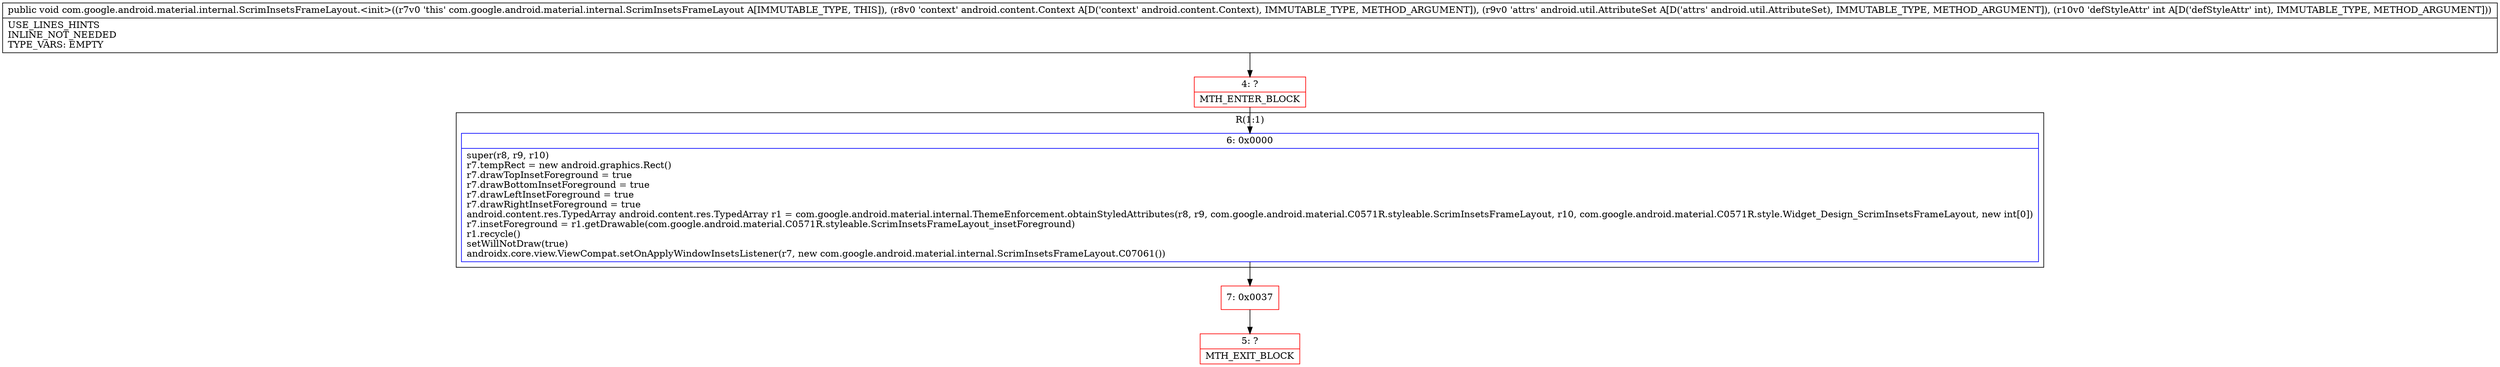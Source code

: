 digraph "CFG forcom.google.android.material.internal.ScrimInsetsFrameLayout.\<init\>(Landroid\/content\/Context;Landroid\/util\/AttributeSet;I)V" {
subgraph cluster_Region_489781877 {
label = "R(1:1)";
node [shape=record,color=blue];
Node_6 [shape=record,label="{6\:\ 0x0000|super(r8, r9, r10)\lr7.tempRect = new android.graphics.Rect()\lr7.drawTopInsetForeground = true\lr7.drawBottomInsetForeground = true\lr7.drawLeftInsetForeground = true\lr7.drawRightInsetForeground = true\landroid.content.res.TypedArray android.content.res.TypedArray r1 = com.google.android.material.internal.ThemeEnforcement.obtainStyledAttributes(r8, r9, com.google.android.material.C0571R.styleable.ScrimInsetsFrameLayout, r10, com.google.android.material.C0571R.style.Widget_Design_ScrimInsetsFrameLayout, new int[0])\lr7.insetForeground = r1.getDrawable(com.google.android.material.C0571R.styleable.ScrimInsetsFrameLayout_insetForeground)\lr1.recycle()\lsetWillNotDraw(true)\landroidx.core.view.ViewCompat.setOnApplyWindowInsetsListener(r7, new com.google.android.material.internal.ScrimInsetsFrameLayout.C07061())\l}"];
}
Node_4 [shape=record,color=red,label="{4\:\ ?|MTH_ENTER_BLOCK\l}"];
Node_7 [shape=record,color=red,label="{7\:\ 0x0037}"];
Node_5 [shape=record,color=red,label="{5\:\ ?|MTH_EXIT_BLOCK\l}"];
MethodNode[shape=record,label="{public void com.google.android.material.internal.ScrimInsetsFrameLayout.\<init\>((r7v0 'this' com.google.android.material.internal.ScrimInsetsFrameLayout A[IMMUTABLE_TYPE, THIS]), (r8v0 'context' android.content.Context A[D('context' android.content.Context), IMMUTABLE_TYPE, METHOD_ARGUMENT]), (r9v0 'attrs' android.util.AttributeSet A[D('attrs' android.util.AttributeSet), IMMUTABLE_TYPE, METHOD_ARGUMENT]), (r10v0 'defStyleAttr' int A[D('defStyleAttr' int), IMMUTABLE_TYPE, METHOD_ARGUMENT]))  | USE_LINES_HINTS\lINLINE_NOT_NEEDED\lTYPE_VARS: EMPTY\l}"];
MethodNode -> Node_4;Node_6 -> Node_7;
Node_4 -> Node_6;
Node_7 -> Node_5;
}

